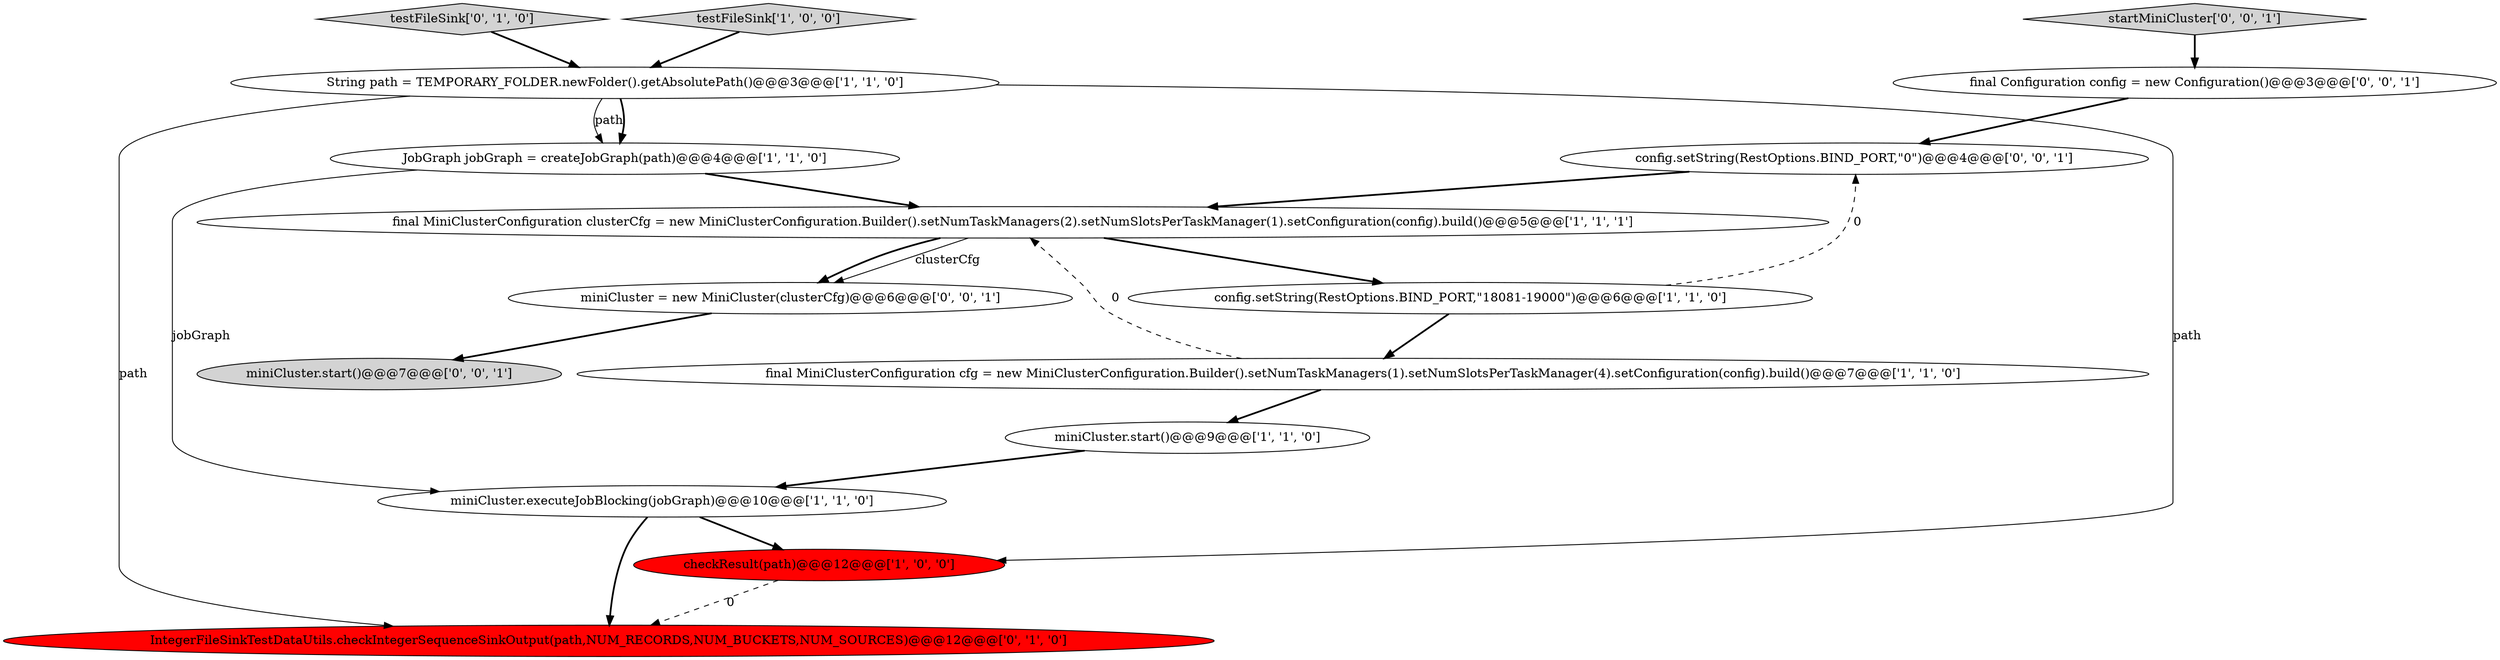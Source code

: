 digraph {
12 [style = filled, label = "final Configuration config = new Configuration()@@@3@@@['0', '0', '1']", fillcolor = white, shape = ellipse image = "AAA0AAABBB3BBB"];
15 [style = filled, label = "miniCluster = new MiniCluster(clusterCfg)@@@6@@@['0', '0', '1']", fillcolor = white, shape = ellipse image = "AAA0AAABBB3BBB"];
6 [style = filled, label = "checkResult(path)@@@12@@@['1', '0', '0']", fillcolor = red, shape = ellipse image = "AAA1AAABBB1BBB"];
10 [style = filled, label = "testFileSink['0', '1', '0']", fillcolor = lightgray, shape = diamond image = "AAA0AAABBB2BBB"];
14 [style = filled, label = "startMiniCluster['0', '0', '1']", fillcolor = lightgray, shape = diamond image = "AAA0AAABBB3BBB"];
3 [style = filled, label = "testFileSink['1', '0', '0']", fillcolor = lightgray, shape = diamond image = "AAA0AAABBB1BBB"];
4 [style = filled, label = "JobGraph jobGraph = createJobGraph(path)@@@4@@@['1', '1', '0']", fillcolor = white, shape = ellipse image = "AAA0AAABBB1BBB"];
1 [style = filled, label = "final MiniClusterConfiguration cfg = new MiniClusterConfiguration.Builder().setNumTaskManagers(1).setNumSlotsPerTaskManager(4).setConfiguration(config).build()@@@7@@@['1', '1', '0']", fillcolor = white, shape = ellipse image = "AAA0AAABBB1BBB"];
8 [style = filled, label = "miniCluster.start()@@@9@@@['1', '1', '0']", fillcolor = white, shape = ellipse image = "AAA0AAABBB1BBB"];
11 [style = filled, label = "miniCluster.start()@@@7@@@['0', '0', '1']", fillcolor = lightgray, shape = ellipse image = "AAA0AAABBB3BBB"];
9 [style = filled, label = "IntegerFileSinkTestDataUtils.checkIntegerSequenceSinkOutput(path,NUM_RECORDS,NUM_BUCKETS,NUM_SOURCES)@@@12@@@['0', '1', '0']", fillcolor = red, shape = ellipse image = "AAA1AAABBB2BBB"];
0 [style = filled, label = "final MiniClusterConfiguration clusterCfg = new MiniClusterConfiguration.Builder().setNumTaskManagers(2).setNumSlotsPerTaskManager(1).setConfiguration(config).build()@@@5@@@['1', '1', '1']", fillcolor = white, shape = ellipse image = "AAA0AAABBB1BBB"];
7 [style = filled, label = "config.setString(RestOptions.BIND_PORT,\"18081-19000\")@@@6@@@['1', '1', '0']", fillcolor = white, shape = ellipse image = "AAA0AAABBB1BBB"];
13 [style = filled, label = "config.setString(RestOptions.BIND_PORT,\"0\")@@@4@@@['0', '0', '1']", fillcolor = white, shape = ellipse image = "AAA0AAABBB3BBB"];
2 [style = filled, label = "String path = TEMPORARY_FOLDER.newFolder().getAbsolutePath()@@@3@@@['1', '1', '0']", fillcolor = white, shape = ellipse image = "AAA0AAABBB1BBB"];
5 [style = filled, label = "miniCluster.executeJobBlocking(jobGraph)@@@10@@@['1', '1', '0']", fillcolor = white, shape = ellipse image = "AAA0AAABBB1BBB"];
2->9 [style = solid, label="path"];
7->1 [style = bold, label=""];
1->8 [style = bold, label=""];
5->9 [style = bold, label=""];
2->4 [style = solid, label="path"];
6->9 [style = dashed, label="0"];
2->6 [style = solid, label="path"];
2->4 [style = bold, label=""];
0->15 [style = solid, label="clusterCfg"];
0->15 [style = bold, label=""];
4->0 [style = bold, label=""];
0->7 [style = bold, label=""];
12->13 [style = bold, label=""];
5->6 [style = bold, label=""];
8->5 [style = bold, label=""];
3->2 [style = bold, label=""];
15->11 [style = bold, label=""];
14->12 [style = bold, label=""];
7->13 [style = dashed, label="0"];
4->5 [style = solid, label="jobGraph"];
10->2 [style = bold, label=""];
1->0 [style = dashed, label="0"];
13->0 [style = bold, label=""];
}
